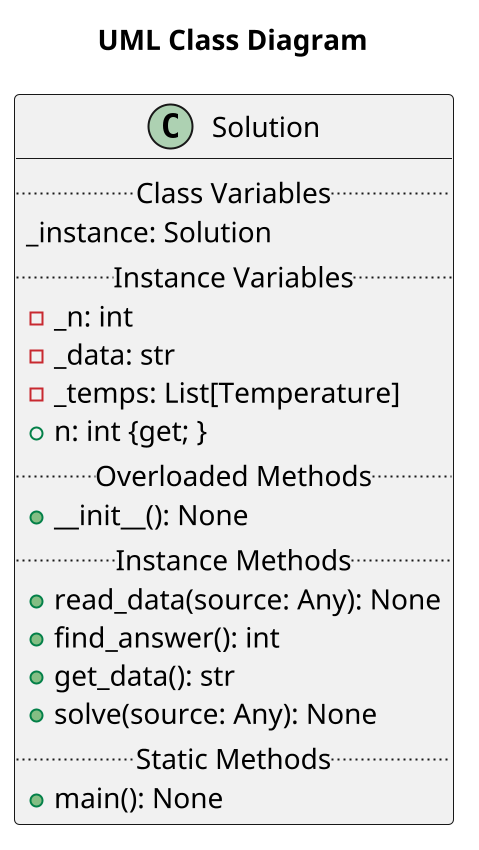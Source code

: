 @startuml Solution
scale 2
title "UML Class Diagram"
class Solution {
    .. Class Variables ..
	_instance: Solution
    .. Instance Variables ..
    - _n: int
    - _data: str
    - _temps: List[Temperature]
    + n: int {get; }
    .. Overloaded Methods ..
    + __init__(): None
    .. Instance Methods ..
	+ read_data(source: Any): None
    + find_answer(): int
    + get_data(): str
    + solve(source: Any): None
    .. Static Methods ..
    + main(): None
}
@enduml
